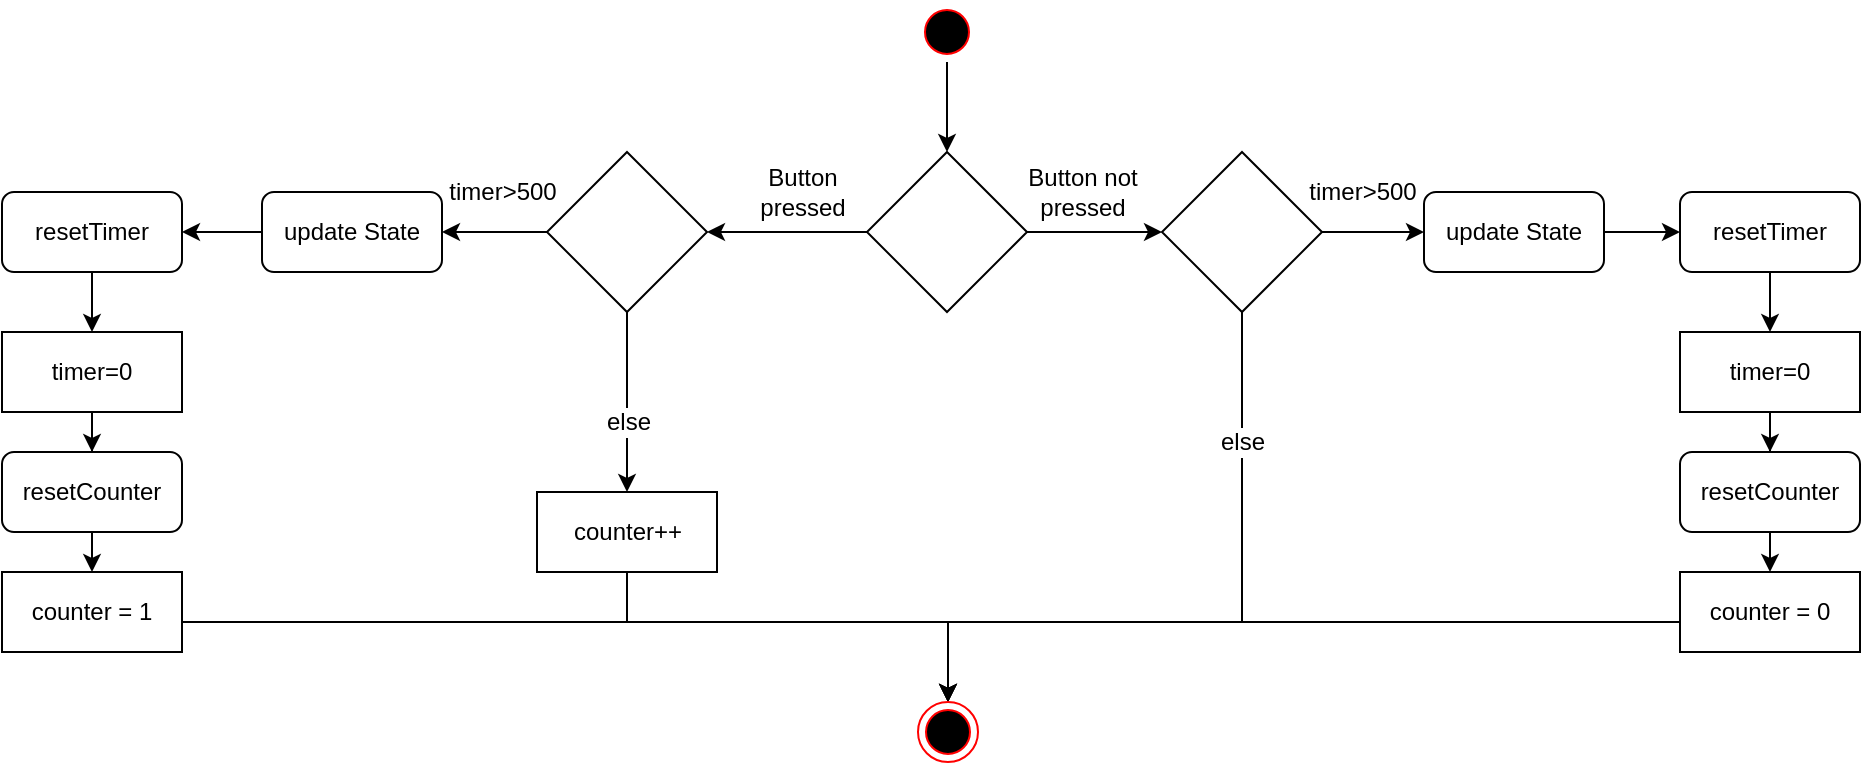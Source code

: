 <mxfile version="10.8.0" type="device"><diagram id="bOcKvAxwJaYeUflSkDy6" name="Page-1"><mxGraphModel dx="1906" dy="1865" grid="1" gridSize="10" guides="1" tooltips="1" connect="1" arrows="1" fold="1" page="1" pageScale="1" pageWidth="850" pageHeight="1100" math="0" shadow="0"><root><mxCell id="0"/><mxCell id="1" parent="0"/><mxCell id="IkLzNyhXI_bl0bSc-3Wz-25" value="" style="edgeStyle=orthogonalEdgeStyle;rounded=0;orthogonalLoop=1;jettySize=auto;html=1;" edge="1" parent="1" source="IkLzNyhXI_bl0bSc-3Wz-8" target="IkLzNyhXI_bl0bSc-3Wz-24"><mxGeometry relative="1" as="geometry"/></mxCell><mxCell id="IkLzNyhXI_bl0bSc-3Wz-8" value="resetTimer" style="rounded=1;whiteSpace=wrap;html=1;" vertex="1" parent="1"><mxGeometry x="-210" y="75" width="90" height="40" as="geometry"/></mxCell><mxCell id="IkLzNyhXI_bl0bSc-3Wz-54" style="edgeStyle=orthogonalEdgeStyle;rounded=0;orthogonalLoop=1;jettySize=auto;html=1;exitX=0.5;exitY=1;exitDx=0;exitDy=0;entryX=0.5;entryY=0;entryDx=0;entryDy=0;" edge="1" parent="1" source="IkLzNyhXI_bl0bSc-3Wz-14" target="IkLzNyhXI_bl0bSc-3Wz-18"><mxGeometry relative="1" as="geometry"/></mxCell><mxCell id="IkLzNyhXI_bl0bSc-3Wz-14" value="resetCounter" style="rounded=1;whiteSpace=wrap;html=1;" vertex="1" parent="1"><mxGeometry x="-210" y="205" width="90" height="40" as="geometry"/></mxCell><mxCell id="IkLzNyhXI_bl0bSc-3Wz-114" style="edgeStyle=orthogonalEdgeStyle;rounded=0;orthogonalLoop=1;jettySize=auto;html=1;exitX=1;exitY=0.5;exitDx=0;exitDy=0;entryX=0.5;entryY=0;entryDx=0;entryDy=0;" edge="1" parent="1" source="IkLzNyhXI_bl0bSc-3Wz-18" target="IkLzNyhXI_bl0bSc-3Wz-113"><mxGeometry relative="1" as="geometry"><Array as="points"><mxPoint x="-120" y="290"/><mxPoint x="263" y="290"/></Array></mxGeometry></mxCell><mxCell id="IkLzNyhXI_bl0bSc-3Wz-18" value="counter = 1" style="rounded=0;whiteSpace=wrap;html=1;" vertex="1" parent="1"><mxGeometry x="-210" y="265" width="90" height="40" as="geometry"/></mxCell><mxCell id="IkLzNyhXI_bl0bSc-3Wz-26" value="" style="edgeStyle=orthogonalEdgeStyle;rounded=0;orthogonalLoop=1;jettySize=auto;html=1;" edge="1" parent="1" source="IkLzNyhXI_bl0bSc-3Wz-24" target="IkLzNyhXI_bl0bSc-3Wz-14"><mxGeometry relative="1" as="geometry"/></mxCell><mxCell id="IkLzNyhXI_bl0bSc-3Wz-24" value="timer=0" style="rounded=0;whiteSpace=wrap;html=1;" vertex="1" parent="1"><mxGeometry x="-210" y="145" width="90" height="40" as="geometry"/></mxCell><mxCell id="IkLzNyhXI_bl0bSc-3Wz-60" style="edgeStyle=orthogonalEdgeStyle;rounded=0;orthogonalLoop=1;jettySize=auto;html=1;exitX=0.5;exitY=1;exitDx=0;exitDy=0;entryX=0.5;entryY=0;entryDx=0;entryDy=0;" edge="1" parent="1" source="IkLzNyhXI_bl0bSc-3Wz-31" target="IkLzNyhXI_bl0bSc-3Wz-59"><mxGeometry relative="1" as="geometry"/></mxCell><mxCell id="IkLzNyhXI_bl0bSc-3Wz-61" value="else" style="text;html=1;resizable=0;points=[];align=center;verticalAlign=middle;labelBackgroundColor=#ffffff;" vertex="1" connectable="0" parent="IkLzNyhXI_bl0bSc-3Wz-60"><mxGeometry x="-0.475" y="-3" relative="1" as="geometry"><mxPoint x="3" y="31" as="offset"/></mxGeometry></mxCell><mxCell id="IkLzNyhXI_bl0bSc-3Wz-106" style="edgeStyle=orthogonalEdgeStyle;rounded=0;orthogonalLoop=1;jettySize=auto;html=1;exitX=0;exitY=0.5;exitDx=0;exitDy=0;entryX=1;entryY=0.5;entryDx=0;entryDy=0;" edge="1" parent="1" source="IkLzNyhXI_bl0bSc-3Wz-31" target="IkLzNyhXI_bl0bSc-3Wz-104"><mxGeometry relative="1" as="geometry"/></mxCell><mxCell id="IkLzNyhXI_bl0bSc-3Wz-109" value="timer&amp;gt;500" style="text;html=1;resizable=0;points=[];align=center;verticalAlign=middle;labelBackgroundColor=#ffffff;" vertex="1" connectable="0" parent="IkLzNyhXI_bl0bSc-3Wz-106"><mxGeometry x="0.019" relative="1" as="geometry"><mxPoint x="4" y="-20" as="offset"/></mxGeometry></mxCell><mxCell id="IkLzNyhXI_bl0bSc-3Wz-31" value="" style="rhombus;whiteSpace=wrap;html=1;" vertex="1" parent="1"><mxGeometry x="62.5" y="55" width="80" height="80" as="geometry"/></mxCell><mxCell id="IkLzNyhXI_bl0bSc-3Wz-115" style="edgeStyle=orthogonalEdgeStyle;rounded=0;orthogonalLoop=1;jettySize=auto;html=1;exitX=0.5;exitY=1;exitDx=0;exitDy=0;entryX=0.5;entryY=0;entryDx=0;entryDy=0;" edge="1" parent="1" source="IkLzNyhXI_bl0bSc-3Wz-59" target="IkLzNyhXI_bl0bSc-3Wz-113"><mxGeometry relative="1" as="geometry"><Array as="points"><mxPoint x="103" y="290"/><mxPoint x="263" y="290"/></Array></mxGeometry></mxCell><mxCell id="IkLzNyhXI_bl0bSc-3Wz-59" value="counter++" style="rounded=0;whiteSpace=wrap;html=1;" vertex="1" parent="1"><mxGeometry x="57.5" y="225" width="90" height="40" as="geometry"/></mxCell><mxCell id="IkLzNyhXI_bl0bSc-3Wz-70" value="" style="edgeStyle=orthogonalEdgeStyle;rounded=0;orthogonalLoop=1;jettySize=auto;html=1;" edge="1" parent="1" source="IkLzNyhXI_bl0bSc-3Wz-71" target="IkLzNyhXI_bl0bSc-3Wz-76"><mxGeometry relative="1" as="geometry"/></mxCell><mxCell id="IkLzNyhXI_bl0bSc-3Wz-71" value="resetTimer" style="rounded=1;whiteSpace=wrap;html=1;" vertex="1" parent="1"><mxGeometry x="629" y="75" width="90" height="40" as="geometry"/></mxCell><mxCell id="IkLzNyhXI_bl0bSc-3Wz-72" style="edgeStyle=orthogonalEdgeStyle;rounded=0;orthogonalLoop=1;jettySize=auto;html=1;exitX=0.5;exitY=1;exitDx=0;exitDy=0;entryX=0.5;entryY=0;entryDx=0;entryDy=0;" edge="1" parent="1" source="IkLzNyhXI_bl0bSc-3Wz-73" target="IkLzNyhXI_bl0bSc-3Wz-74"><mxGeometry relative="1" as="geometry"/></mxCell><mxCell id="IkLzNyhXI_bl0bSc-3Wz-73" value="resetCounter" style="rounded=1;whiteSpace=wrap;html=1;" vertex="1" parent="1"><mxGeometry x="629" y="205" width="90" height="40" as="geometry"/></mxCell><mxCell id="IkLzNyhXI_bl0bSc-3Wz-116" style="edgeStyle=orthogonalEdgeStyle;rounded=0;orthogonalLoop=1;jettySize=auto;html=1;exitX=0;exitY=0.5;exitDx=0;exitDy=0;entryX=0.5;entryY=0;entryDx=0;entryDy=0;" edge="1" parent="1" source="IkLzNyhXI_bl0bSc-3Wz-74" target="IkLzNyhXI_bl0bSc-3Wz-113"><mxGeometry relative="1" as="geometry"><Array as="points"><mxPoint x="629" y="290"/><mxPoint x="263" y="290"/></Array></mxGeometry></mxCell><mxCell id="IkLzNyhXI_bl0bSc-3Wz-74" value="counter = 0" style="rounded=0;whiteSpace=wrap;html=1;" vertex="1" parent="1"><mxGeometry x="629" y="265" width="90" height="40" as="geometry"/></mxCell><mxCell id="IkLzNyhXI_bl0bSc-3Wz-75" value="" style="edgeStyle=orthogonalEdgeStyle;rounded=0;orthogonalLoop=1;jettySize=auto;html=1;" edge="1" parent="1" source="IkLzNyhXI_bl0bSc-3Wz-76" target="IkLzNyhXI_bl0bSc-3Wz-73"><mxGeometry relative="1" as="geometry"/></mxCell><mxCell id="IkLzNyhXI_bl0bSc-3Wz-76" value="timer=0" style="rounded=0;whiteSpace=wrap;html=1;" vertex="1" parent="1"><mxGeometry x="629" y="145" width="90" height="40" as="geometry"/></mxCell><mxCell id="IkLzNyhXI_bl0bSc-3Wz-79" style="edgeStyle=orthogonalEdgeStyle;rounded=0;orthogonalLoop=1;jettySize=auto;html=1;exitX=0.5;exitY=1;exitDx=0;exitDy=0;entryX=0.5;entryY=0;entryDx=0;entryDy=0;" edge="1" parent="1" source="IkLzNyhXI_bl0bSc-3Wz-81" target="IkLzNyhXI_bl0bSc-3Wz-113"><mxGeometry relative="1" as="geometry"><mxPoint x="504" y="330" as="targetPoint"/><Array as="points"><mxPoint x="410" y="290"/><mxPoint x="263" y="290"/></Array></mxGeometry></mxCell><mxCell id="IkLzNyhXI_bl0bSc-3Wz-80" value="else" style="text;html=1;resizable=0;points=[];align=center;verticalAlign=middle;labelBackgroundColor=#ffffff;" vertex="1" connectable="0" parent="IkLzNyhXI_bl0bSc-3Wz-79"><mxGeometry x="-0.475" y="-3" relative="1" as="geometry"><mxPoint x="3" y="-25" as="offset"/></mxGeometry></mxCell><mxCell id="IkLzNyhXI_bl0bSc-3Wz-111" style="edgeStyle=orthogonalEdgeStyle;rounded=0;orthogonalLoop=1;jettySize=auto;html=1;exitX=1;exitY=0.5;exitDx=0;exitDy=0;entryX=0;entryY=0.5;entryDx=0;entryDy=0;" edge="1" parent="1" source="IkLzNyhXI_bl0bSc-3Wz-81" target="IkLzNyhXI_bl0bSc-3Wz-107"><mxGeometry relative="1" as="geometry"/></mxCell><mxCell id="IkLzNyhXI_bl0bSc-3Wz-112" value="timer&amp;gt;500" style="text;html=1;resizable=0;points=[];align=center;verticalAlign=middle;labelBackgroundColor=#ffffff;" vertex="1" connectable="0" parent="IkLzNyhXI_bl0bSc-3Wz-111"><mxGeometry x="-0.372" relative="1" as="geometry"><mxPoint x="4" y="-20" as="offset"/></mxGeometry></mxCell><mxCell id="IkLzNyhXI_bl0bSc-3Wz-81" value="" style="rhombus;whiteSpace=wrap;html=1;" vertex="1" parent="1"><mxGeometry x="370" y="55" width="80" height="80" as="geometry"/></mxCell><mxCell id="IkLzNyhXI_bl0bSc-3Wz-102" style="edgeStyle=orthogonalEdgeStyle;rounded=0;orthogonalLoop=1;jettySize=auto;html=1;exitX=0.5;exitY=1;exitDx=0;exitDy=0;entryX=0.5;entryY=0;entryDx=0;entryDy=0;" edge="1" parent="1" source="IkLzNyhXI_bl0bSc-3Wz-86" target="IkLzNyhXI_bl0bSc-3Wz-92"><mxGeometry relative="1" as="geometry"/></mxCell><mxCell id="IkLzNyhXI_bl0bSc-3Wz-86" value="" style="ellipse;html=1;shape=startState;fillColor=#000000;strokeColor=#ff0000;" vertex="1" parent="1"><mxGeometry x="247.5" y="-20" width="30" height="30" as="geometry"/></mxCell><mxCell id="IkLzNyhXI_bl0bSc-3Wz-93" style="edgeStyle=orthogonalEdgeStyle;rounded=0;orthogonalLoop=1;jettySize=auto;html=1;exitX=1;exitY=0.5;exitDx=0;exitDy=0;" edge="1" parent="1" source="IkLzNyhXI_bl0bSc-3Wz-92" target="IkLzNyhXI_bl0bSc-3Wz-81"><mxGeometry relative="1" as="geometry"/></mxCell><mxCell id="IkLzNyhXI_bl0bSc-3Wz-100" value="Button not &lt;br&gt;pressed" style="text;html=1;resizable=0;points=[];align=center;verticalAlign=middle;labelBackgroundColor=#ffffff;" vertex="1" connectable="0" parent="IkLzNyhXI_bl0bSc-3Wz-93"><mxGeometry x="-0.284" y="4" relative="1" as="geometry"><mxPoint x="3" y="-16" as="offset"/></mxGeometry></mxCell><mxCell id="IkLzNyhXI_bl0bSc-3Wz-99" style="edgeStyle=orthogonalEdgeStyle;rounded=0;orthogonalLoop=1;jettySize=auto;html=1;exitX=0;exitY=0.5;exitDx=0;exitDy=0;entryX=1;entryY=0.5;entryDx=0;entryDy=0;" edge="1" parent="1" source="IkLzNyhXI_bl0bSc-3Wz-92" target="IkLzNyhXI_bl0bSc-3Wz-31"><mxGeometry relative="1" as="geometry"/></mxCell><mxCell id="IkLzNyhXI_bl0bSc-3Wz-101" value="Button &lt;br&gt;pressed" style="text;html=1;resizable=0;points=[];align=center;verticalAlign=middle;labelBackgroundColor=#ffffff;" vertex="1" connectable="0" parent="IkLzNyhXI_bl0bSc-3Wz-99"><mxGeometry x="-0.4" y="-3" relative="1" as="geometry"><mxPoint x="-9" y="-17" as="offset"/></mxGeometry></mxCell><mxCell id="IkLzNyhXI_bl0bSc-3Wz-92" value="" style="rhombus;whiteSpace=wrap;html=1;" vertex="1" parent="1"><mxGeometry x="222.5" y="55" width="80" height="80" as="geometry"/></mxCell><mxCell id="IkLzNyhXI_bl0bSc-3Wz-105" style="edgeStyle=orthogonalEdgeStyle;rounded=0;orthogonalLoop=1;jettySize=auto;html=1;exitX=0;exitY=0.5;exitDx=0;exitDy=0;entryX=1;entryY=0.5;entryDx=0;entryDy=0;" edge="1" parent="1" source="IkLzNyhXI_bl0bSc-3Wz-104" target="IkLzNyhXI_bl0bSc-3Wz-8"><mxGeometry relative="1" as="geometry"/></mxCell><mxCell id="IkLzNyhXI_bl0bSc-3Wz-104" value="update State" style="rounded=1;whiteSpace=wrap;html=1;" vertex="1" parent="1"><mxGeometry x="-80" y="75" width="90" height="40" as="geometry"/></mxCell><mxCell id="IkLzNyhXI_bl0bSc-3Wz-110" style="edgeStyle=orthogonalEdgeStyle;rounded=0;orthogonalLoop=1;jettySize=auto;html=1;exitX=1;exitY=0.5;exitDx=0;exitDy=0;entryX=0;entryY=0.5;entryDx=0;entryDy=0;" edge="1" parent="1" source="IkLzNyhXI_bl0bSc-3Wz-107" target="IkLzNyhXI_bl0bSc-3Wz-71"><mxGeometry relative="1" as="geometry"/></mxCell><mxCell id="IkLzNyhXI_bl0bSc-3Wz-107" value="update State" style="rounded=1;whiteSpace=wrap;html=1;" vertex="1" parent="1"><mxGeometry x="501" y="75" width="90" height="40" as="geometry"/></mxCell><mxCell id="IkLzNyhXI_bl0bSc-3Wz-113" value="" style="ellipse;html=1;shape=endState;fillColor=#000000;strokeColor=#ff0000;" vertex="1" parent="1"><mxGeometry x="248" y="330" width="30" height="30" as="geometry"/></mxCell></root></mxGraphModel></diagram></mxfile>